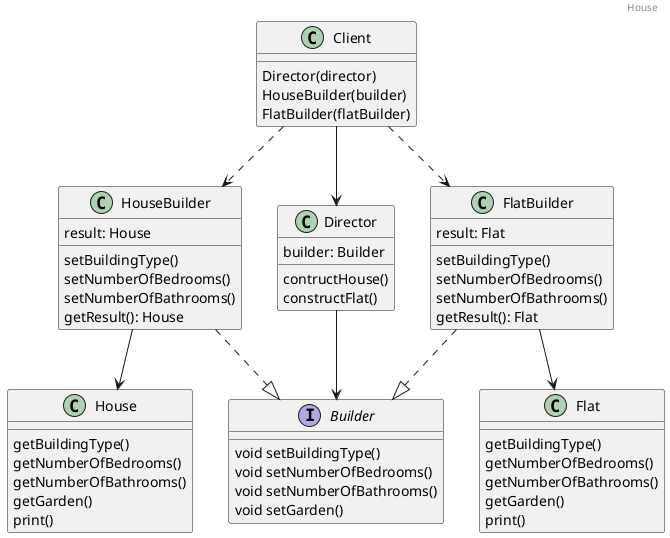 @startuml
header House
Client ..> HouseBuilder 
Client ..> FlatBuilder 
class Client{
    Director(director)
    HouseBuilder(builder)
    FlatBuilder(flatBuilder)
}
class Director{
    builder: Builder
    contructHouse()
    constructFlat()
}
Director --> Builder
Client --> Director
class House{
    getBuildingType()
    getNumberOfBedrooms()
    getNumberOfBathrooms()
    getGarden()
    print()
}
class Flat{
    getBuildingType()
    getNumberOfBedrooms()
    getNumberOfBathrooms()
    getGarden()
    print()
}
HouseBuilder --> House
Class HouseBuilder {
    result: House
    setBuildingType()
    setNumberOfBedrooms()
    setNumberOfBathrooms()
    getResult(): House
}
FlatBuilder --> Flat
Class FlatBuilder {
    result: Flat
    setBuildingType()
    setNumberOfBedrooms()
    setNumberOfBathrooms()
    getResult(): Flat
}
HouseBuilder ..|> Builder
FlatBuilder ..|> Builder
interface Builder {
    void setBuildingType()
    void setNumberOfBedrooms()
    void setNumberOfBathrooms()
    void setGarden()
}
@enduml